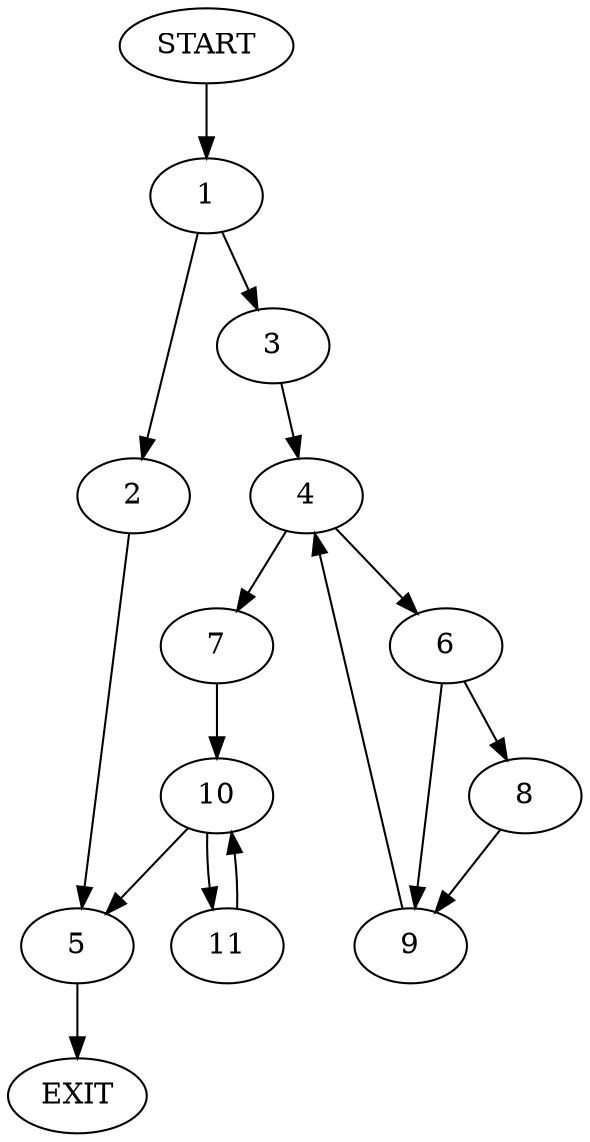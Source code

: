 digraph {
0 [label="START"]
12 [label="EXIT"]
0 -> 1
1 -> 2
1 -> 3
3 -> 4
2 -> 5
5 -> 12
4 -> 6
4 -> 7
6 -> 8
6 -> 9
7 -> 10
9 -> 4
8 -> 9
10 -> 11
10 -> 5
11 -> 10
}
